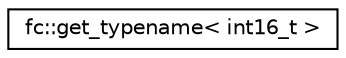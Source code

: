 digraph "Graphical Class Hierarchy"
{
  edge [fontname="Helvetica",fontsize="10",labelfontname="Helvetica",labelfontsize="10"];
  node [fontname="Helvetica",fontsize="10",shape=record];
  rankdir="LR";
  Node0 [label="fc::get_typename\< int16_t \>",height=0.2,width=0.4,color="black", fillcolor="white", style="filled",URL="$structfc_1_1get__typename_3_01int16__t_01_4.html"];
}
